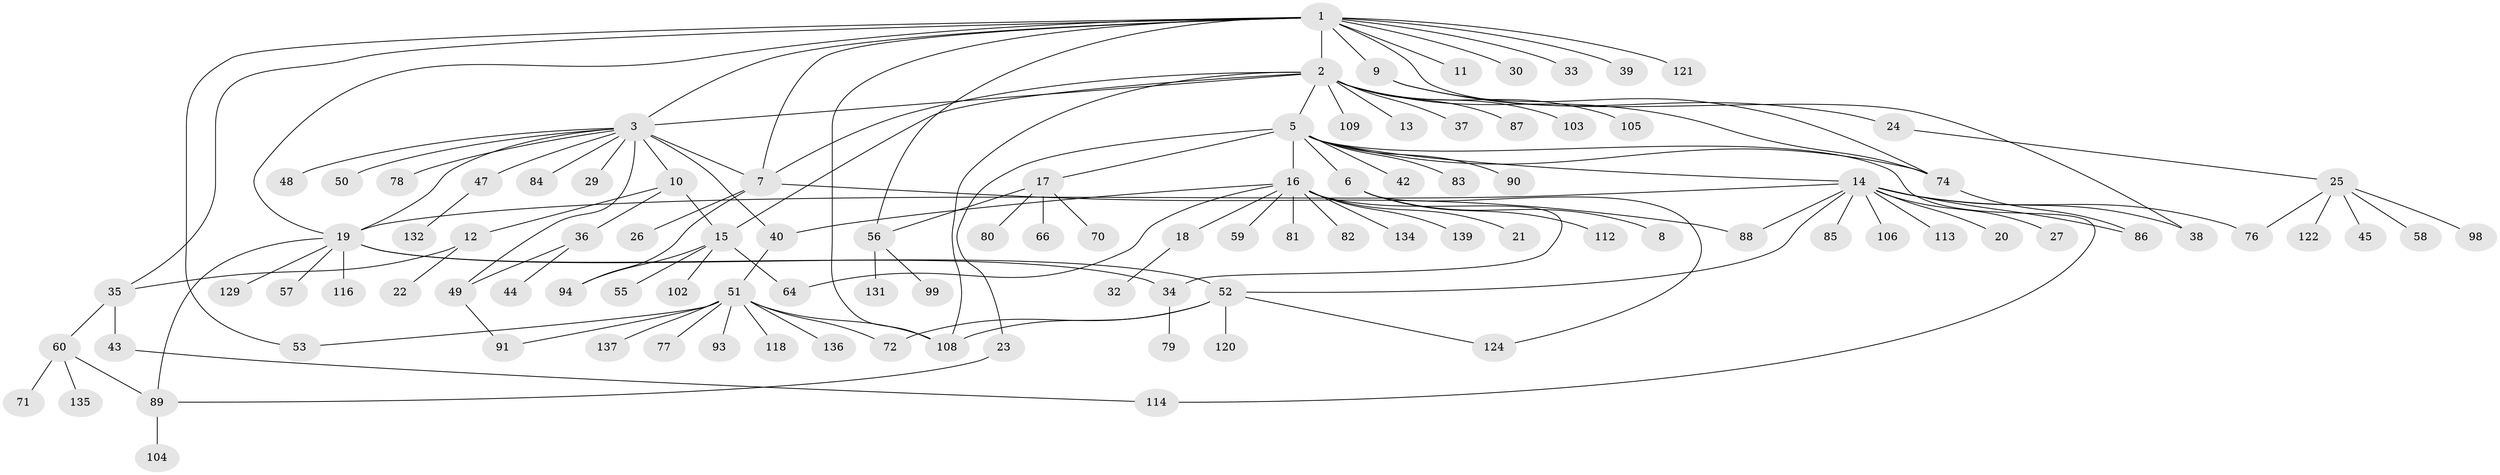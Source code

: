 // Generated by graph-tools (version 1.1) at 2025/51/02/27/25 19:51:55]
// undirected, 104 vertices, 133 edges
graph export_dot {
graph [start="1"]
  node [color=gray90,style=filled];
  1 [super="+101"];
  2 [super="+75"];
  3 [super="+4"];
  5 [super="+117"];
  6;
  7;
  8;
  9;
  10 [super="+63"];
  11;
  12 [super="+61"];
  13;
  14 [super="+123"];
  15 [super="+31"];
  16 [super="+46"];
  17 [super="+54"];
  18 [super="+28"];
  19 [super="+41"];
  20;
  21;
  22 [super="+68"];
  23 [super="+62"];
  24 [super="+111"];
  25 [super="+100"];
  26;
  27 [super="+133"];
  29;
  30;
  32;
  33 [super="+67"];
  34;
  35 [super="+127"];
  36 [super="+95"];
  37;
  38 [super="+92"];
  39;
  40;
  42;
  43;
  44;
  45 [super="+73"];
  47 [super="+65"];
  48;
  49;
  50;
  51 [super="+107"];
  52 [super="+96"];
  53;
  55;
  56 [super="+125"];
  57;
  58;
  59;
  60 [super="+69"];
  64;
  66;
  70;
  71;
  72;
  74 [super="+119"];
  76 [super="+130"];
  77;
  78;
  79;
  80;
  81;
  82;
  83;
  84 [super="+115"];
  85;
  86 [super="+97"];
  87;
  88 [super="+126"];
  89 [super="+138"];
  90;
  91;
  93;
  94 [super="+110"];
  98;
  99 [super="+128"];
  102;
  103;
  104;
  105;
  106;
  108;
  109;
  112;
  113;
  114;
  116;
  118;
  120;
  121;
  122;
  124;
  129;
  131;
  132;
  134;
  135;
  136;
  137;
  139;
  1 -- 2;
  1 -- 7;
  1 -- 9;
  1 -- 11;
  1 -- 19;
  1 -- 30;
  1 -- 33;
  1 -- 35;
  1 -- 38;
  1 -- 39;
  1 -- 53;
  1 -- 108;
  1 -- 121;
  1 -- 3;
  1 -- 56;
  2 -- 3 [weight=2];
  2 -- 5;
  2 -- 7;
  2 -- 13;
  2 -- 37;
  2 -- 74;
  2 -- 87;
  2 -- 103;
  2 -- 105;
  2 -- 108;
  2 -- 15;
  2 -- 109;
  3 -- 7 [weight=2];
  3 -- 29;
  3 -- 40;
  3 -- 47;
  3 -- 78;
  3 -- 84;
  3 -- 10;
  3 -- 48;
  3 -- 49;
  3 -- 50;
  3 -- 19;
  5 -- 6;
  5 -- 14;
  5 -- 16;
  5 -- 17;
  5 -- 23;
  5 -- 42;
  5 -- 74;
  5 -- 83;
  5 -- 90;
  5 -- 114;
  6 -- 8;
  6 -- 112;
  6 -- 124;
  7 -- 26;
  7 -- 88;
  7 -- 94;
  9 -- 24;
  9 -- 74;
  10 -- 12;
  10 -- 15;
  10 -- 36;
  12 -- 22;
  12 -- 35;
  14 -- 20;
  14 -- 27;
  14 -- 52;
  14 -- 76;
  14 -- 85;
  14 -- 86;
  14 -- 106;
  14 -- 113;
  14 -- 38;
  14 -- 88;
  14 -- 19;
  15 -- 64;
  15 -- 94;
  15 -- 102;
  15 -- 55;
  16 -- 18;
  16 -- 21;
  16 -- 34;
  16 -- 81;
  16 -- 82;
  16 -- 134;
  16 -- 139;
  16 -- 59;
  16 -- 40;
  16 -- 64;
  17 -- 80;
  17 -- 66;
  17 -- 70;
  17 -- 56;
  18 -- 32;
  19 -- 89;
  19 -- 116;
  19 -- 129;
  19 -- 34;
  19 -- 57;
  19 -- 52;
  23 -- 89;
  24 -- 25;
  25 -- 45;
  25 -- 58;
  25 -- 98;
  25 -- 122;
  25 -- 76;
  34 -- 79;
  35 -- 43;
  35 -- 60;
  36 -- 44;
  36 -- 49;
  40 -- 51;
  43 -- 114;
  47 -- 132;
  49 -- 91;
  51 -- 53;
  51 -- 72;
  51 -- 77;
  51 -- 91;
  51 -- 93;
  51 -- 136;
  51 -- 137;
  51 -- 108;
  51 -- 118;
  52 -- 72;
  52 -- 108;
  52 -- 120;
  52 -- 124;
  56 -- 99 [weight=2];
  56 -- 131;
  60 -- 71;
  60 -- 135;
  60 -- 89;
  74 -- 86;
  89 -- 104;
}
